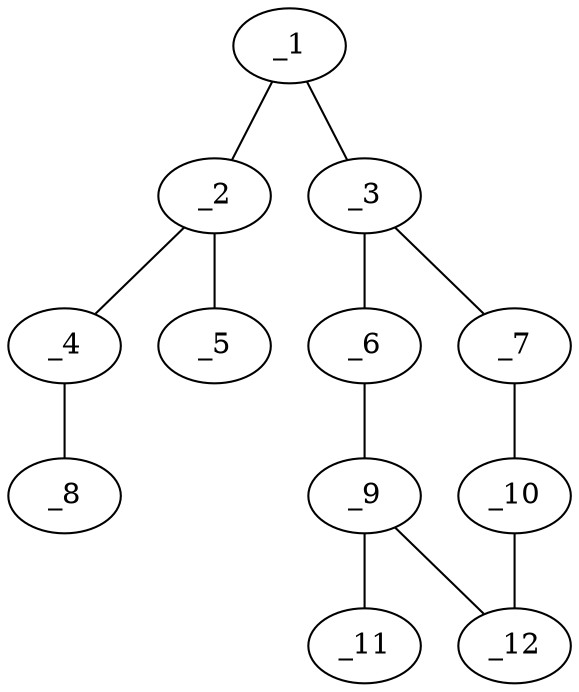 graph molid43026 {
	_1	 [charge=0,
		chem=4,
		symbol="N  ",
		x="3.7321",
		y="0.5"];
	_2	 [charge=0,
		chem=1,
		symbol="C  ",
		x="4.5981",
		y=1];
	_1 -- _2	 [valence=1];
	_3	 [charge=0,
		chem=1,
		symbol="C  ",
		x="3.7321",
		y="-0.5"];
	_1 -- _3	 [valence=1];
	_4	 [charge=0,
		chem=1,
		symbol="C  ",
		x="4.5981",
		y=2];
	_2 -- _4	 [valence=1];
	_5	 [charge=0,
		chem=2,
		symbol="O  ",
		x="5.4641",
		y="0.5"];
	_2 -- _5	 [valence=2];
	_6	 [charge=0,
		chem=1,
		symbol="C  ",
		x="2.866",
		y="-1"];
	_3 -- _6	 [valence=2];
	_7	 [charge=0,
		chem=1,
		symbol="C  ",
		x="4.5981",
		y="-1"];
	_3 -- _7	 [valence=1];
	_8	 [charge=0,
		chem=5,
		symbol="S  ",
		x="5.4641",
		y="2.5"];
	_4 -- _8	 [valence=1];
	_9	 [charge=0,
		chem=1,
		symbol="C  ",
		x="2.866",
		y="-2"];
	_6 -- _9	 [valence=1];
	_10	 [charge=0,
		chem=1,
		symbol="C  ",
		x="4.5981",
		y="-2"];
	_7 -- _10	 [valence=2];
	_11	 [charge=0,
		chem=2,
		symbol="O  ",
		x=2,
		y="-2.5"];
	_9 -- _11	 [valence=1];
	_12	 [charge=0,
		chem=1,
		symbol="C  ",
		x="3.7321",
		y="-2.5"];
	_9 -- _12	 [valence=2];
	_10 -- _12	 [valence=1];
}
